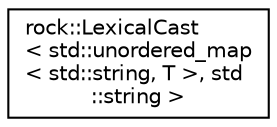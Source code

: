 digraph "类继承关系图"
{
 // LATEX_PDF_SIZE
  edge [fontname="Helvetica",fontsize="10",labelfontname="Helvetica",labelfontsize="10"];
  node [fontname="Helvetica",fontsize="10",shape=record];
  rankdir="LR";
  Node0 [label="rock::LexicalCast\l\< std::unordered_map\l\< std::string, T \>, std\l::string \>",height=0.2,width=0.4,color="black", fillcolor="white", style="filled",URL="$classrock_1_1LexicalCast_3_01std_1_1unordered__map_3_01std_1_1string_00_01T_01_4_00_01std_1_1string_01_4.html",tooltip="类型转换模板类片特化(std::unordered_map<std::string, T> 转换成 YAML String)"];
}
